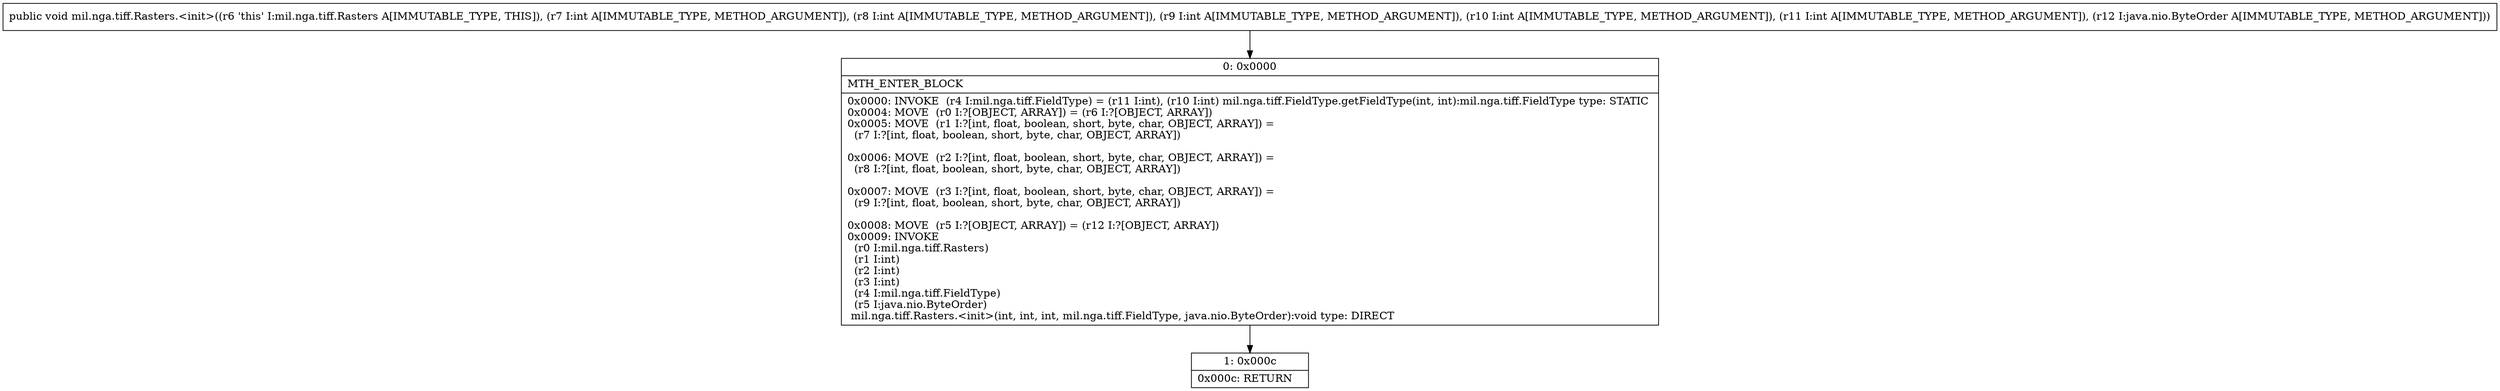digraph "CFG formil.nga.tiff.Rasters.\<init\>(IIIIILjava\/nio\/ByteOrder;)V" {
Node_0 [shape=record,label="{0\:\ 0x0000|MTH_ENTER_BLOCK\l|0x0000: INVOKE  (r4 I:mil.nga.tiff.FieldType) = (r11 I:int), (r10 I:int) mil.nga.tiff.FieldType.getFieldType(int, int):mil.nga.tiff.FieldType type: STATIC \l0x0004: MOVE  (r0 I:?[OBJECT, ARRAY]) = (r6 I:?[OBJECT, ARRAY]) \l0x0005: MOVE  (r1 I:?[int, float, boolean, short, byte, char, OBJECT, ARRAY]) = \l  (r7 I:?[int, float, boolean, short, byte, char, OBJECT, ARRAY])\l \l0x0006: MOVE  (r2 I:?[int, float, boolean, short, byte, char, OBJECT, ARRAY]) = \l  (r8 I:?[int, float, boolean, short, byte, char, OBJECT, ARRAY])\l \l0x0007: MOVE  (r3 I:?[int, float, boolean, short, byte, char, OBJECT, ARRAY]) = \l  (r9 I:?[int, float, boolean, short, byte, char, OBJECT, ARRAY])\l \l0x0008: MOVE  (r5 I:?[OBJECT, ARRAY]) = (r12 I:?[OBJECT, ARRAY]) \l0x0009: INVOKE  \l  (r0 I:mil.nga.tiff.Rasters)\l  (r1 I:int)\l  (r2 I:int)\l  (r3 I:int)\l  (r4 I:mil.nga.tiff.FieldType)\l  (r5 I:java.nio.ByteOrder)\l mil.nga.tiff.Rasters.\<init\>(int, int, int, mil.nga.tiff.FieldType, java.nio.ByteOrder):void type: DIRECT \l}"];
Node_1 [shape=record,label="{1\:\ 0x000c|0x000c: RETURN   \l}"];
MethodNode[shape=record,label="{public void mil.nga.tiff.Rasters.\<init\>((r6 'this' I:mil.nga.tiff.Rasters A[IMMUTABLE_TYPE, THIS]), (r7 I:int A[IMMUTABLE_TYPE, METHOD_ARGUMENT]), (r8 I:int A[IMMUTABLE_TYPE, METHOD_ARGUMENT]), (r9 I:int A[IMMUTABLE_TYPE, METHOD_ARGUMENT]), (r10 I:int A[IMMUTABLE_TYPE, METHOD_ARGUMENT]), (r11 I:int A[IMMUTABLE_TYPE, METHOD_ARGUMENT]), (r12 I:java.nio.ByteOrder A[IMMUTABLE_TYPE, METHOD_ARGUMENT])) }"];
MethodNode -> Node_0;
Node_0 -> Node_1;
}

